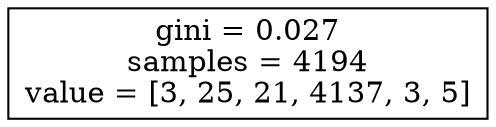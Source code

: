 digraph Tree {
node [shape=box] ;
0 [label="gini = 0.027\nsamples = 4194\nvalue = [3, 25, 21, 4137, 3, 5]"] ;
}